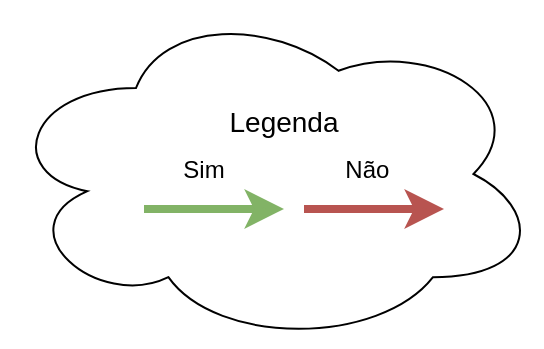 <mxfile version="12.0.0" type="device" pages="1"><diagram id="kkFlasJX4p7bv0VEdYwU" name="Page-1"><mxGraphModel dx="2011" dy="1114" grid="1" gridSize="10" guides="1" tooltips="1" connect="1" arrows="1" fold="1" page="1" pageScale="1" pageWidth="827" pageHeight="1169" math="0" shadow="0"><root><mxCell id="0"/><mxCell id="1" parent="0"/><mxCell id="W7MOxyzpaaxSYsojzosS-31" value="" style="ellipse;shape=cloud;whiteSpace=wrap;html=1;" vertex="1" parent="1"><mxGeometry x="386.5" y="80" width="270" height="172" as="geometry"/></mxCell><mxCell id="W7MOxyzpaaxSYsojzosS-24" value="" style="endArrow=classic;html=1;jumpSize=4;endSize=7;startSize=8;strokeWidth=4;fillColor=#d5e8d4;strokeColor=#82b366;" edge="1" parent="1"><mxGeometry width="50" height="50" relative="1" as="geometry"><mxPoint x="458" y="183.5" as="sourcePoint"/><mxPoint x="528" y="183.5" as="targetPoint"/></mxGeometry></mxCell><mxCell id="W7MOxyzpaaxSYsojzosS-25" value="Sim" style="text;html=1;strokeColor=none;fillColor=none;align=center;verticalAlign=middle;whiteSpace=wrap;rounded=0;" vertex="1" parent="1"><mxGeometry x="468" y="153.5" width="40" height="20" as="geometry"/></mxCell><mxCell id="W7MOxyzpaaxSYsojzosS-26" value="" style="endArrow=classic;html=1;jumpSize=4;endSize=7;startSize=8;strokeWidth=4;fillColor=#f8cecc;strokeColor=#b85450;" edge="1" parent="1"><mxGeometry width="50" height="50" relative="1" as="geometry"><mxPoint x="538" y="183.5" as="sourcePoint"/><mxPoint x="608" y="183.5" as="targetPoint"/></mxGeometry></mxCell><mxCell id="W7MOxyzpaaxSYsojzosS-27" value="&amp;nbsp;Não" style="text;html=1;strokeColor=none;fillColor=none;align=center;verticalAlign=middle;whiteSpace=wrap;rounded=0;" vertex="1" parent="1"><mxGeometry x="548" y="153.5" width="40" height="20" as="geometry"/></mxCell><mxCell id="W7MOxyzpaaxSYsojzosS-32" value="Legenda" style="text;html=1;strokeColor=none;fillColor=none;align=center;verticalAlign=middle;whiteSpace=wrap;rounded=0;fontSize=14;" vertex="1" parent="1"><mxGeometry x="508" y="130" width="40" height="20" as="geometry"/></mxCell></root></mxGraphModel></diagram></mxfile>